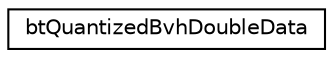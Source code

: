 digraph "Graphical Class Hierarchy"
{
  edge [fontname="Helvetica",fontsize="10",labelfontname="Helvetica",labelfontsize="10"];
  node [fontname="Helvetica",fontsize="10",shape=record];
  rankdir="LR";
  Node1 [label="btQuantizedBvhDoubleData",height=0.2,width=0.4,color="black", fillcolor="white", style="filled",URL="$structbt_quantized_bvh_double_data.html"];
}
